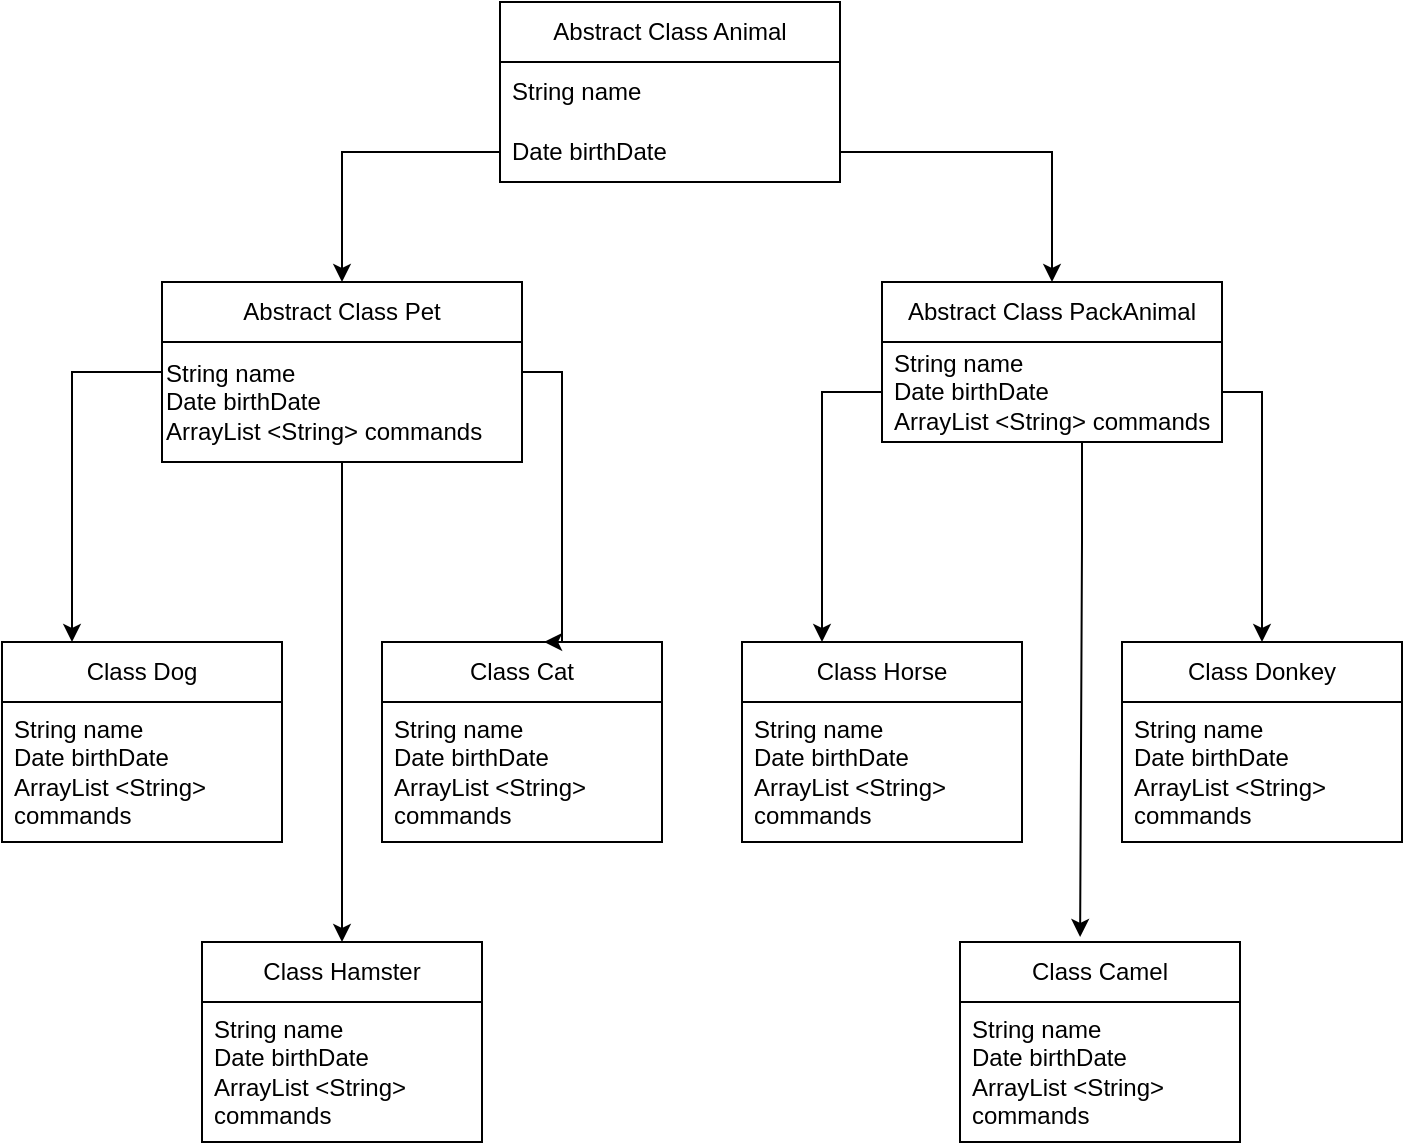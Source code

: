 <mxfile version="23.1.5" type="device">
  <diagram id="C5RBs43oDa-KdzZeNtuy" name="Page-1">
    <mxGraphModel dx="1434" dy="746" grid="1" gridSize="10" guides="1" tooltips="1" connect="1" arrows="1" fold="1" page="1" pageScale="1" pageWidth="827" pageHeight="1169" math="0" shadow="0">
      <root>
        <mxCell id="WIyWlLk6GJQsqaUBKTNV-0" />
        <mxCell id="WIyWlLk6GJQsqaUBKTNV-1" parent="WIyWlLk6GJQsqaUBKTNV-0" />
        <mxCell id="gR-JGG5m3p9wWcFtEvIo-1" value="Abstract Class Animal" style="swimlane;fontStyle=0;childLayout=stackLayout;horizontal=1;startSize=30;horizontalStack=0;resizeParent=1;resizeParentMax=0;resizeLast=0;collapsible=1;marginBottom=0;whiteSpace=wrap;html=1;" parent="WIyWlLk6GJQsqaUBKTNV-1" vertex="1">
          <mxGeometry x="329" y="30" width="170" height="90" as="geometry" />
        </mxCell>
        <mxCell id="gR-JGG5m3p9wWcFtEvIo-2" value="String name" style="text;strokeColor=none;fillColor=none;align=left;verticalAlign=middle;spacingLeft=4;spacingRight=4;overflow=hidden;points=[[0,0.5],[1,0.5]];portConstraint=eastwest;rotatable=0;whiteSpace=wrap;html=1;" parent="gR-JGG5m3p9wWcFtEvIo-1" vertex="1">
          <mxGeometry y="30" width="170" height="30" as="geometry" />
        </mxCell>
        <mxCell id="gR-JGG5m3p9wWcFtEvIo-3" value="Date birthDate" style="text;strokeColor=none;fillColor=none;align=left;verticalAlign=middle;spacingLeft=4;spacingRight=4;overflow=hidden;points=[[0,0.5],[1,0.5]];portConstraint=eastwest;rotatable=0;whiteSpace=wrap;html=1;" parent="gR-JGG5m3p9wWcFtEvIo-1" vertex="1">
          <mxGeometry y="60" width="170" height="30" as="geometry" />
        </mxCell>
        <mxCell id="gR-JGG5m3p9wWcFtEvIo-5" value="Abstract Class Pet" style="swimlane;fontStyle=0;childLayout=stackLayout;horizontal=1;startSize=30;horizontalStack=0;resizeParent=1;resizeParentMax=0;resizeLast=0;collapsible=1;marginBottom=0;whiteSpace=wrap;html=1;" parent="WIyWlLk6GJQsqaUBKTNV-1" vertex="1">
          <mxGeometry x="160" y="170" width="180" height="90" as="geometry">
            <mxRectangle x="189" y="240" width="90" height="30" as="alternateBounds" />
          </mxGeometry>
        </mxCell>
        <mxCell id="vqQBvqcfWbZ5HEIHBvkd-0" value="String name&lt;br&gt;Date birthDate&lt;br&gt;ArrayList &amp;lt;String&amp;gt; commands" style="text;html=1;align=left;verticalAlign=middle;resizable=0;points=[];autosize=1;strokeColor=none;fillColor=none;" vertex="1" parent="gR-JGG5m3p9wWcFtEvIo-5">
          <mxGeometry y="30" width="180" height="60" as="geometry" />
        </mxCell>
        <mxCell id="gR-JGG5m3p9wWcFtEvIo-9" value="Abstract Class PackAnimal" style="swimlane;fontStyle=0;childLayout=stackLayout;horizontal=1;startSize=30;horizontalStack=0;resizeParent=1;resizeParentMax=0;resizeLast=0;collapsible=1;marginBottom=0;whiteSpace=wrap;html=1;" parent="WIyWlLk6GJQsqaUBKTNV-1" vertex="1">
          <mxGeometry x="520" y="170" width="170" height="80" as="geometry" />
        </mxCell>
        <mxCell id="gR-JGG5m3p9wWcFtEvIo-10" value="String name&lt;br style=&quot;border-color: var(--border-color); text-align: center;&quot;&gt;&lt;span style=&quot;text-align: center;&quot;&gt;Date birthDate&lt;/span&gt;&lt;br style=&quot;border-color: var(--border-color); text-align: center;&quot;&gt;&lt;span style=&quot;text-align: center;&quot;&gt;ArrayList &amp;lt;String&amp;gt; commands&lt;/span&gt;" style="text;strokeColor=none;fillColor=none;align=left;verticalAlign=middle;spacingLeft=4;spacingRight=4;overflow=hidden;points=[[0,0.5],[1,0.5]];portConstraint=eastwest;rotatable=0;whiteSpace=wrap;html=1;" parent="gR-JGG5m3p9wWcFtEvIo-9" vertex="1">
          <mxGeometry y="30" width="170" height="50" as="geometry" />
        </mxCell>
        <mxCell id="O5NgqdycM_HhT3McREZX-0" style="edgeStyle=orthogonalEdgeStyle;rounded=0;orthogonalLoop=1;jettySize=auto;html=1;" parent="WIyWlLk6GJQsqaUBKTNV-1" source="gR-JGG5m3p9wWcFtEvIo-3" target="gR-JGG5m3p9wWcFtEvIo-5" edge="1">
          <mxGeometry relative="1" as="geometry">
            <mxPoint x="329" y="135" as="sourcePoint" />
          </mxGeometry>
        </mxCell>
        <mxCell id="O5NgqdycM_HhT3McREZX-1" style="edgeStyle=orthogonalEdgeStyle;rounded=0;orthogonalLoop=1;jettySize=auto;html=1;exitX=1;exitY=0.5;exitDx=0;exitDy=0;entryX=0.5;entryY=0;entryDx=0;entryDy=0;" parent="WIyWlLk6GJQsqaUBKTNV-1" source="gR-JGG5m3p9wWcFtEvIo-3" target="gR-JGG5m3p9wWcFtEvIo-9" edge="1">
          <mxGeometry relative="1" as="geometry">
            <mxPoint x="499" y="135" as="sourcePoint" />
          </mxGeometry>
        </mxCell>
        <mxCell id="O5NgqdycM_HhT3McREZX-3" value="Class Dog" style="swimlane;fontStyle=0;childLayout=stackLayout;horizontal=1;startSize=30;horizontalStack=0;resizeParent=1;resizeParentMax=0;resizeLast=0;collapsible=1;marginBottom=0;whiteSpace=wrap;html=1;" parent="WIyWlLk6GJQsqaUBKTNV-1" vertex="1">
          <mxGeometry x="80" y="350" width="140" height="100" as="geometry" />
        </mxCell>
        <mxCell id="O5NgqdycM_HhT3McREZX-7" value="Class Cat" style="swimlane;fontStyle=0;childLayout=stackLayout;horizontal=1;startSize=30;horizontalStack=0;resizeParent=1;resizeParentMax=0;resizeLast=0;collapsible=1;marginBottom=0;whiteSpace=wrap;html=1;" parent="WIyWlLk6GJQsqaUBKTNV-1" vertex="1">
          <mxGeometry x="270" y="350" width="140" height="100" as="geometry" />
        </mxCell>
        <mxCell id="O5NgqdycM_HhT3McREZX-8" value="String name&lt;br style=&quot;border-color: var(--border-color);&quot;&gt;&lt;span style=&quot;&quot;&gt;Date birthDate&lt;/span&gt;&lt;br style=&quot;border-color: var(--border-color);&quot;&gt;&lt;span style=&quot;&quot;&gt;ArrayList &amp;lt;String&amp;gt; commands&lt;/span&gt;" style="text;strokeColor=none;fillColor=none;align=left;verticalAlign=middle;spacingLeft=4;spacingRight=4;overflow=hidden;points=[[0,0.5],[1,0.5]];portConstraint=eastwest;rotatable=0;whiteSpace=wrap;html=1;" parent="O5NgqdycM_HhT3McREZX-7" vertex="1">
          <mxGeometry y="30" width="140" height="70" as="geometry" />
        </mxCell>
        <mxCell id="O5NgqdycM_HhT3McREZX-11" value="Class Hamster" style="swimlane;fontStyle=0;childLayout=stackLayout;horizontal=1;startSize=30;horizontalStack=0;resizeParent=1;resizeParentMax=0;resizeLast=0;collapsible=1;marginBottom=0;whiteSpace=wrap;html=1;" parent="WIyWlLk6GJQsqaUBKTNV-1" vertex="1">
          <mxGeometry x="180" y="500" width="140" height="100" as="geometry" />
        </mxCell>
        <mxCell id="vqQBvqcfWbZ5HEIHBvkd-6" value="String name&lt;br style=&quot;border-color: var(--border-color);&quot;&gt;&lt;span style=&quot;&quot;&gt;Date birthDate&lt;/span&gt;&lt;br style=&quot;border-color: var(--border-color);&quot;&gt;&lt;span style=&quot;&quot;&gt;ArrayList &amp;lt;String&amp;gt; commands&lt;/span&gt;" style="text;strokeColor=none;fillColor=none;align=left;verticalAlign=middle;spacingLeft=4;spacingRight=4;overflow=hidden;points=[[0,0.5],[1,0.5]];portConstraint=eastwest;rotatable=0;whiteSpace=wrap;html=1;" vertex="1" parent="O5NgqdycM_HhT3McREZX-11">
          <mxGeometry y="30" width="140" height="70" as="geometry" />
        </mxCell>
        <mxCell id="O5NgqdycM_HhT3McREZX-15" value="Class Horse" style="swimlane;fontStyle=0;childLayout=stackLayout;horizontal=1;startSize=30;horizontalStack=0;resizeParent=1;resizeParentMax=0;resizeLast=0;collapsible=1;marginBottom=0;whiteSpace=wrap;html=1;" parent="WIyWlLk6GJQsqaUBKTNV-1" vertex="1">
          <mxGeometry x="450" y="350" width="140" height="100" as="geometry" />
        </mxCell>
        <mxCell id="vqQBvqcfWbZ5HEIHBvkd-7" value="String name&lt;br style=&quot;border-color: var(--border-color);&quot;&gt;&lt;span style=&quot;&quot;&gt;Date birthDate&lt;/span&gt;&lt;br style=&quot;border-color: var(--border-color);&quot;&gt;&lt;span style=&quot;&quot;&gt;ArrayList &amp;lt;String&amp;gt; commands&lt;/span&gt;" style="text;strokeColor=none;fillColor=none;align=left;verticalAlign=middle;spacingLeft=4;spacingRight=4;overflow=hidden;points=[[0,0.5],[1,0.5]];portConstraint=eastwest;rotatable=0;whiteSpace=wrap;html=1;" vertex="1" parent="O5NgqdycM_HhT3McREZX-15">
          <mxGeometry y="30" width="140" height="70" as="geometry" />
        </mxCell>
        <mxCell id="O5NgqdycM_HhT3McREZX-19" value="Class Donkey" style="swimlane;fontStyle=0;childLayout=stackLayout;horizontal=1;startSize=30;horizontalStack=0;resizeParent=1;resizeParentMax=0;resizeLast=0;collapsible=1;marginBottom=0;whiteSpace=wrap;html=1;" parent="WIyWlLk6GJQsqaUBKTNV-1" vertex="1">
          <mxGeometry x="640" y="350" width="140" height="100" as="geometry" />
        </mxCell>
        <mxCell id="vqQBvqcfWbZ5HEIHBvkd-8" value="String name&lt;br style=&quot;border-color: var(--border-color);&quot;&gt;&lt;span style=&quot;&quot;&gt;Date birthDate&lt;/span&gt;&lt;br style=&quot;border-color: var(--border-color);&quot;&gt;&lt;span style=&quot;&quot;&gt;ArrayList &amp;lt;String&amp;gt; commands&lt;/span&gt;" style="text;strokeColor=none;fillColor=none;align=left;verticalAlign=middle;spacingLeft=4;spacingRight=4;overflow=hidden;points=[[0,0.5],[1,0.5]];portConstraint=eastwest;rotatable=0;whiteSpace=wrap;html=1;" vertex="1" parent="O5NgqdycM_HhT3McREZX-19">
          <mxGeometry y="30" width="140" height="70" as="geometry" />
        </mxCell>
        <mxCell id="O5NgqdycM_HhT3McREZX-23" value="Class Camel" style="swimlane;fontStyle=0;childLayout=stackLayout;horizontal=1;startSize=30;horizontalStack=0;resizeParent=1;resizeParentMax=0;resizeLast=0;collapsible=1;marginBottom=0;whiteSpace=wrap;html=1;" parent="WIyWlLk6GJQsqaUBKTNV-1" vertex="1">
          <mxGeometry x="559" y="500" width="140" height="100" as="geometry" />
        </mxCell>
        <mxCell id="vqQBvqcfWbZ5HEIHBvkd-9" value="String name&lt;br style=&quot;border-color: var(--border-color);&quot;&gt;&lt;span style=&quot;&quot;&gt;Date birthDate&lt;/span&gt;&lt;br style=&quot;border-color: var(--border-color);&quot;&gt;&lt;span style=&quot;&quot;&gt;ArrayList &amp;lt;String&amp;gt; commands&lt;/span&gt;" style="text;strokeColor=none;fillColor=none;align=left;verticalAlign=middle;spacingLeft=4;spacingRight=4;overflow=hidden;points=[[0,0.5],[1,0.5]];portConstraint=eastwest;rotatable=0;whiteSpace=wrap;html=1;" vertex="1" parent="O5NgqdycM_HhT3McREZX-23">
          <mxGeometry y="30" width="140" height="70" as="geometry" />
        </mxCell>
        <mxCell id="O5NgqdycM_HhT3McREZX-28" style="edgeStyle=orthogonalEdgeStyle;rounded=0;orthogonalLoop=1;jettySize=auto;html=1;exitX=0;exitY=0.5;exitDx=0;exitDy=0;" parent="WIyWlLk6GJQsqaUBKTNV-1" source="gR-JGG5m3p9wWcFtEvIo-10" target="O5NgqdycM_HhT3McREZX-15" edge="1">
          <mxGeometry relative="1" as="geometry">
            <Array as="points">
              <mxPoint x="490" y="225" />
            </Array>
          </mxGeometry>
        </mxCell>
        <mxCell id="O5NgqdycM_HhT3McREZX-29" style="edgeStyle=orthogonalEdgeStyle;rounded=0;orthogonalLoop=1;jettySize=auto;html=1;exitX=1;exitY=0.5;exitDx=0;exitDy=0;entryX=0.5;entryY=0;entryDx=0;entryDy=0;" parent="WIyWlLk6GJQsqaUBKTNV-1" source="gR-JGG5m3p9wWcFtEvIo-10" target="O5NgqdycM_HhT3McREZX-19" edge="1">
          <mxGeometry relative="1" as="geometry" />
        </mxCell>
        <mxCell id="O5NgqdycM_HhT3McREZX-30" style="edgeStyle=orthogonalEdgeStyle;rounded=0;orthogonalLoop=1;jettySize=auto;html=1;exitX=1;exitY=0.5;exitDx=0;exitDy=0;entryX=0.429;entryY=-0.025;entryDx=0;entryDy=0;entryPerimeter=0;" parent="WIyWlLk6GJQsqaUBKTNV-1" source="gR-JGG5m3p9wWcFtEvIo-10" target="O5NgqdycM_HhT3McREZX-23" edge="1">
          <mxGeometry relative="1" as="geometry">
            <Array as="points">
              <mxPoint x="690" y="250" />
              <mxPoint x="620" y="250" />
              <mxPoint x="620" y="300" />
            </Array>
          </mxGeometry>
        </mxCell>
        <mxCell id="O5NgqdycM_HhT3McREZX-31" style="edgeStyle=orthogonalEdgeStyle;rounded=0;orthogonalLoop=1;jettySize=auto;html=1;exitX=1;exitY=0.75;exitDx=0;exitDy=0;entryX=0.579;entryY=0;entryDx=0;entryDy=0;entryPerimeter=0;" parent="WIyWlLk6GJQsqaUBKTNV-1" source="gR-JGG5m3p9wWcFtEvIo-5" target="O5NgqdycM_HhT3McREZX-7" edge="1">
          <mxGeometry relative="1" as="geometry">
            <mxPoint x="329" y="285" as="sourcePoint" />
            <Array as="points">
              <mxPoint x="360" y="215" />
              <mxPoint x="360" y="350" />
            </Array>
          </mxGeometry>
        </mxCell>
        <mxCell id="O5NgqdycM_HhT3McREZX-35" style="edgeStyle=orthogonalEdgeStyle;rounded=0;orthogonalLoop=1;jettySize=auto;html=1;entryX=0.5;entryY=0;entryDx=0;entryDy=0;" parent="WIyWlLk6GJQsqaUBKTNV-1" source="vqQBvqcfWbZ5HEIHBvkd-0" target="O5NgqdycM_HhT3McREZX-11" edge="1">
          <mxGeometry relative="1" as="geometry">
            <Array as="points">
              <mxPoint x="250" y="250" />
              <mxPoint x="250" y="250" />
            </Array>
            <mxPoint x="189" y="285" as="sourcePoint" />
          </mxGeometry>
        </mxCell>
        <mxCell id="vqQBvqcfWbZ5HEIHBvkd-3" style="edgeStyle=orthogonalEdgeStyle;rounded=0;orthogonalLoop=1;jettySize=auto;html=1;entryX=0.25;entryY=0;entryDx=0;entryDy=0;" edge="1" parent="WIyWlLk6GJQsqaUBKTNV-1" source="vqQBvqcfWbZ5HEIHBvkd-0" target="O5NgqdycM_HhT3McREZX-3">
          <mxGeometry relative="1" as="geometry">
            <Array as="points">
              <mxPoint x="115" y="215" />
            </Array>
          </mxGeometry>
        </mxCell>
        <mxCell id="vqQBvqcfWbZ5HEIHBvkd-5" value="String name&lt;br style=&quot;border-color: var(--border-color);&quot;&gt;&lt;span style=&quot;&quot;&gt;Date birthDate&lt;/span&gt;&lt;br style=&quot;border-color: var(--border-color);&quot;&gt;&lt;span style=&quot;&quot;&gt;ArrayList &amp;lt;String&amp;gt; commands&lt;/span&gt;" style="text;strokeColor=none;fillColor=none;align=left;verticalAlign=middle;spacingLeft=4;spacingRight=4;overflow=hidden;points=[[0,0.5],[1,0.5]];portConstraint=eastwest;rotatable=0;whiteSpace=wrap;html=1;" vertex="1" parent="WIyWlLk6GJQsqaUBKTNV-1">
          <mxGeometry x="80" y="380" width="140" height="70" as="geometry" />
        </mxCell>
      </root>
    </mxGraphModel>
  </diagram>
</mxfile>
